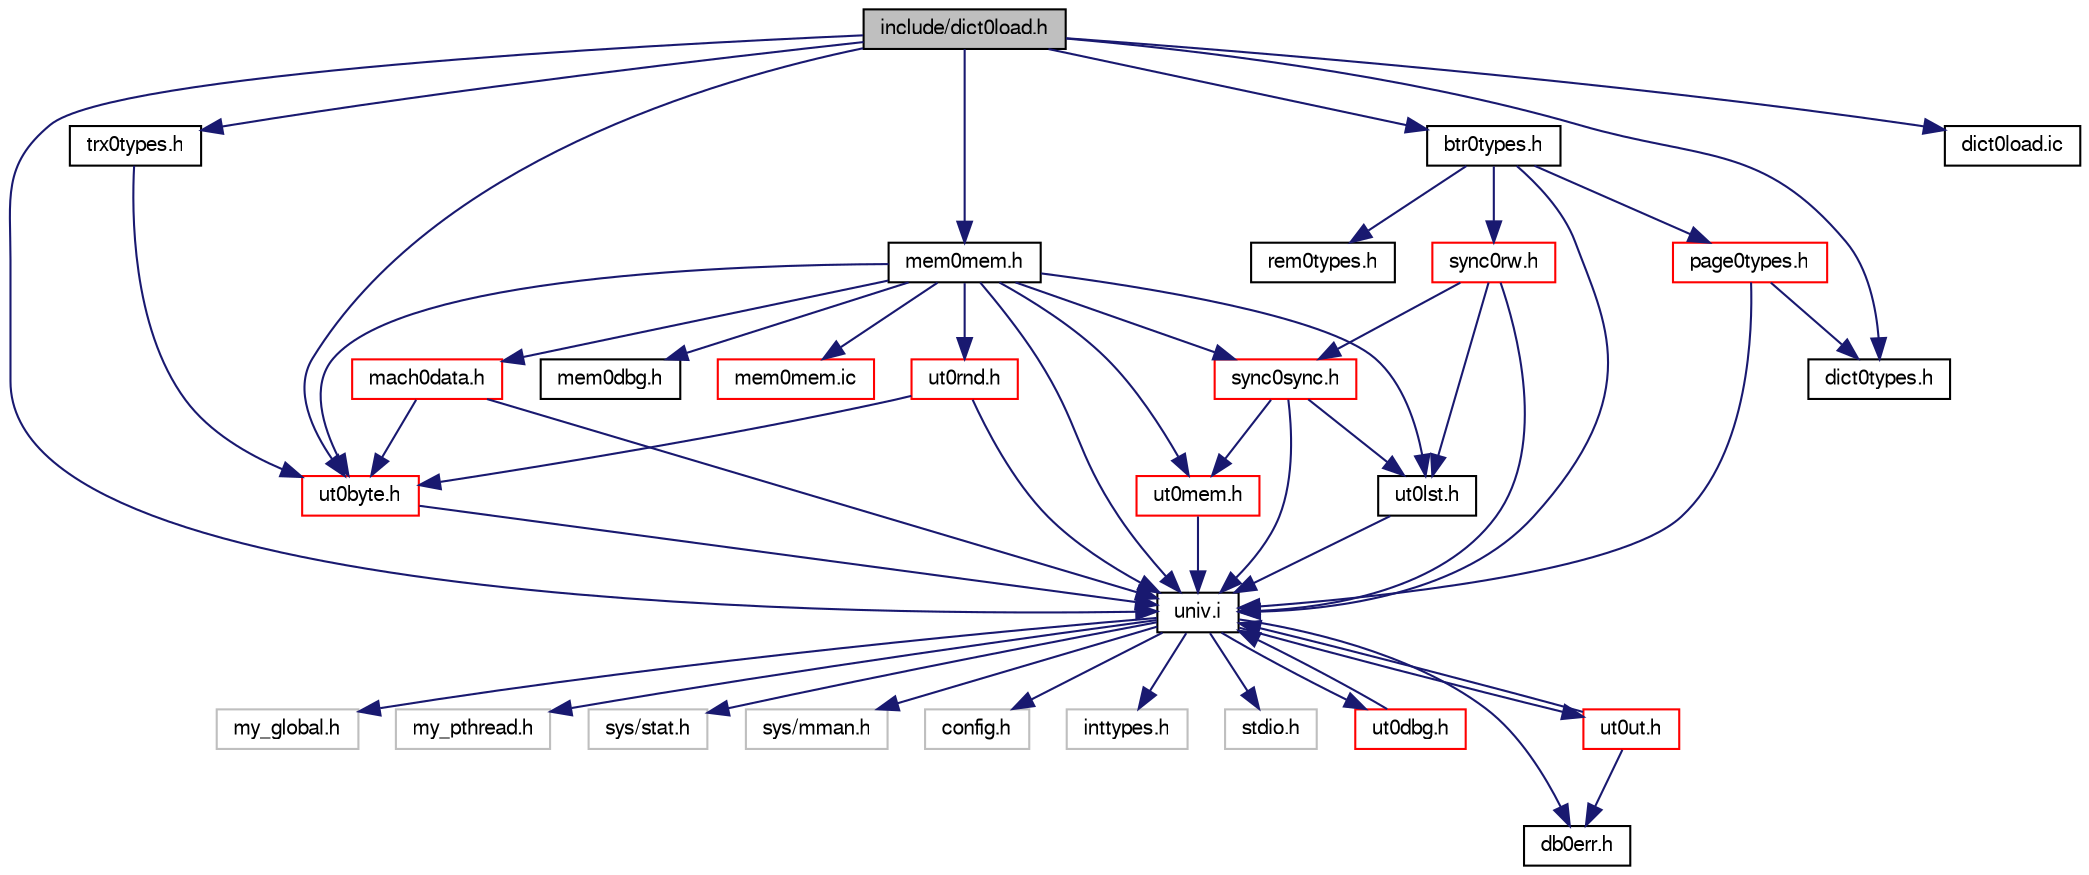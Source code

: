 digraph "include/dict0load.h"
{
  bgcolor="transparent";
  edge [fontname="FreeSans",fontsize="10",labelfontname="FreeSans",labelfontsize="10"];
  node [fontname="FreeSans",fontsize="10",shape=record];
  Node1 [label="include/dict0load.h",height=0.2,width=0.4,color="black", fillcolor="grey75", style="filled" fontcolor="black"];
  Node1 -> Node2 [color="midnightblue",fontsize="10",style="solid",fontname="FreeSans"];
  Node2 [label="univ.i",height=0.2,width=0.4,color="black",URL="$univ_8i.html"];
  Node2 -> Node3 [color="midnightblue",fontsize="10",style="solid",fontname="FreeSans"];
  Node3 [label="my_global.h",height=0.2,width=0.4,color="grey75"];
  Node2 -> Node4 [color="midnightblue",fontsize="10",style="solid",fontname="FreeSans"];
  Node4 [label="my_pthread.h",height=0.2,width=0.4,color="grey75"];
  Node2 -> Node5 [color="midnightblue",fontsize="10",style="solid",fontname="FreeSans"];
  Node5 [label="sys/stat.h",height=0.2,width=0.4,color="grey75"];
  Node2 -> Node6 [color="midnightblue",fontsize="10",style="solid",fontname="FreeSans"];
  Node6 [label="sys/mman.h",height=0.2,width=0.4,color="grey75"];
  Node2 -> Node7 [color="midnightblue",fontsize="10",style="solid",fontname="FreeSans"];
  Node7 [label="config.h",height=0.2,width=0.4,color="grey75"];
  Node2 -> Node8 [color="midnightblue",fontsize="10",style="solid",fontname="FreeSans"];
  Node8 [label="inttypes.h",height=0.2,width=0.4,color="grey75"];
  Node2 -> Node9 [color="midnightblue",fontsize="10",style="solid",fontname="FreeSans"];
  Node9 [label="stdio.h",height=0.2,width=0.4,color="grey75"];
  Node2 -> Node10 [color="midnightblue",fontsize="10",style="solid",fontname="FreeSans"];
  Node10 [label="ut0dbg.h",height=0.2,width=0.4,color="red",URL="$ut0dbg_8h.html"];
  Node10 -> Node2 [color="midnightblue",fontsize="10",style="solid",fontname="FreeSans"];
  Node2 -> Node11 [color="midnightblue",fontsize="10",style="solid",fontname="FreeSans"];
  Node11 [label="ut0ut.h",height=0.2,width=0.4,color="red",URL="$ut0ut_8h.html"];
  Node11 -> Node2 [color="midnightblue",fontsize="10",style="solid",fontname="FreeSans"];
  Node11 -> Node12 [color="midnightblue",fontsize="10",style="solid",fontname="FreeSans"];
  Node12 [label="db0err.h",height=0.2,width=0.4,color="black",URL="$db0err_8h.html"];
  Node2 -> Node12 [color="midnightblue",fontsize="10",style="solid",fontname="FreeSans"];
  Node1 -> Node13 [color="midnightblue",fontsize="10",style="solid",fontname="FreeSans"];
  Node13 [label="dict0types.h",height=0.2,width=0.4,color="black",URL="$dict0types_8h.html"];
  Node1 -> Node14 [color="midnightblue",fontsize="10",style="solid",fontname="FreeSans"];
  Node14 [label="trx0types.h",height=0.2,width=0.4,color="black",URL="$trx0types_8h.html"];
  Node14 -> Node15 [color="midnightblue",fontsize="10",style="solid",fontname="FreeSans"];
  Node15 [label="ut0byte.h",height=0.2,width=0.4,color="red",URL="$ut0byte_8h.html"];
  Node15 -> Node2 [color="midnightblue",fontsize="10",style="solid",fontname="FreeSans"];
  Node1 -> Node15 [color="midnightblue",fontsize="10",style="solid",fontname="FreeSans"];
  Node1 -> Node16 [color="midnightblue",fontsize="10",style="solid",fontname="FreeSans"];
  Node16 [label="mem0mem.h",height=0.2,width=0.4,color="black",URL="$mem0mem_8h.html"];
  Node16 -> Node2 [color="midnightblue",fontsize="10",style="solid",fontname="FreeSans"];
  Node16 -> Node17 [color="midnightblue",fontsize="10",style="solid",fontname="FreeSans"];
  Node17 [label="ut0mem.h",height=0.2,width=0.4,color="red",URL="$ut0mem_8h.html"];
  Node17 -> Node2 [color="midnightblue",fontsize="10",style="solid",fontname="FreeSans"];
  Node16 -> Node15 [color="midnightblue",fontsize="10",style="solid",fontname="FreeSans"];
  Node16 -> Node18 [color="midnightblue",fontsize="10",style="solid",fontname="FreeSans"];
  Node18 [label="ut0rnd.h",height=0.2,width=0.4,color="red",URL="$ut0rnd_8h.html"];
  Node18 -> Node2 [color="midnightblue",fontsize="10",style="solid",fontname="FreeSans"];
  Node18 -> Node15 [color="midnightblue",fontsize="10",style="solid",fontname="FreeSans"];
  Node16 -> Node19 [color="midnightblue",fontsize="10",style="solid",fontname="FreeSans"];
  Node19 [label="sync0sync.h",height=0.2,width=0.4,color="red",URL="$sync0sync_8h.html"];
  Node19 -> Node2 [color="midnightblue",fontsize="10",style="solid",fontname="FreeSans"];
  Node19 -> Node20 [color="midnightblue",fontsize="10",style="solid",fontname="FreeSans"];
  Node20 [label="ut0lst.h",height=0.2,width=0.4,color="black",URL="$ut0lst_8h.html"];
  Node20 -> Node2 [color="midnightblue",fontsize="10",style="solid",fontname="FreeSans"];
  Node19 -> Node17 [color="midnightblue",fontsize="10",style="solid",fontname="FreeSans"];
  Node16 -> Node20 [color="midnightblue",fontsize="10",style="solid",fontname="FreeSans"];
  Node16 -> Node21 [color="midnightblue",fontsize="10",style="solid",fontname="FreeSans"];
  Node21 [label="mach0data.h",height=0.2,width=0.4,color="red",URL="$mach0data_8h.html"];
  Node21 -> Node2 [color="midnightblue",fontsize="10",style="solid",fontname="FreeSans"];
  Node21 -> Node15 [color="midnightblue",fontsize="10",style="solid",fontname="FreeSans"];
  Node16 -> Node22 [color="midnightblue",fontsize="10",style="solid",fontname="FreeSans"];
  Node22 [label="mem0dbg.h",height=0.2,width=0.4,color="black",URL="$mem0dbg_8h.html"];
  Node16 -> Node23 [color="midnightblue",fontsize="10",style="solid",fontname="FreeSans"];
  Node23 [label="mem0mem.ic",height=0.2,width=0.4,color="red",URL="$mem0mem_8ic.html"];
  Node1 -> Node24 [color="midnightblue",fontsize="10",style="solid",fontname="FreeSans"];
  Node24 [label="btr0types.h",height=0.2,width=0.4,color="black",URL="$btr0types_8h.html"];
  Node24 -> Node2 [color="midnightblue",fontsize="10",style="solid",fontname="FreeSans"];
  Node24 -> Node25 [color="midnightblue",fontsize="10",style="solid",fontname="FreeSans"];
  Node25 [label="rem0types.h",height=0.2,width=0.4,color="black",URL="$rem0types_8h.html"];
  Node24 -> Node26 [color="midnightblue",fontsize="10",style="solid",fontname="FreeSans"];
  Node26 [label="page0types.h",height=0.2,width=0.4,color="red",URL="$page0types_8h.html"];
  Node26 -> Node2 [color="midnightblue",fontsize="10",style="solid",fontname="FreeSans"];
  Node26 -> Node13 [color="midnightblue",fontsize="10",style="solid",fontname="FreeSans"];
  Node24 -> Node27 [color="midnightblue",fontsize="10",style="solid",fontname="FreeSans"];
  Node27 [label="sync0rw.h",height=0.2,width=0.4,color="red",URL="$sync0rw_8h.html"];
  Node27 -> Node2 [color="midnightblue",fontsize="10",style="solid",fontname="FreeSans"];
  Node27 -> Node20 [color="midnightblue",fontsize="10",style="solid",fontname="FreeSans"];
  Node27 -> Node19 [color="midnightblue",fontsize="10",style="solid",fontname="FreeSans"];
  Node1 -> Node28 [color="midnightblue",fontsize="10",style="solid",fontname="FreeSans"];
  Node28 [label="dict0load.ic",height=0.2,width=0.4,color="black",URL="$dict0load_8ic.html"];
}
